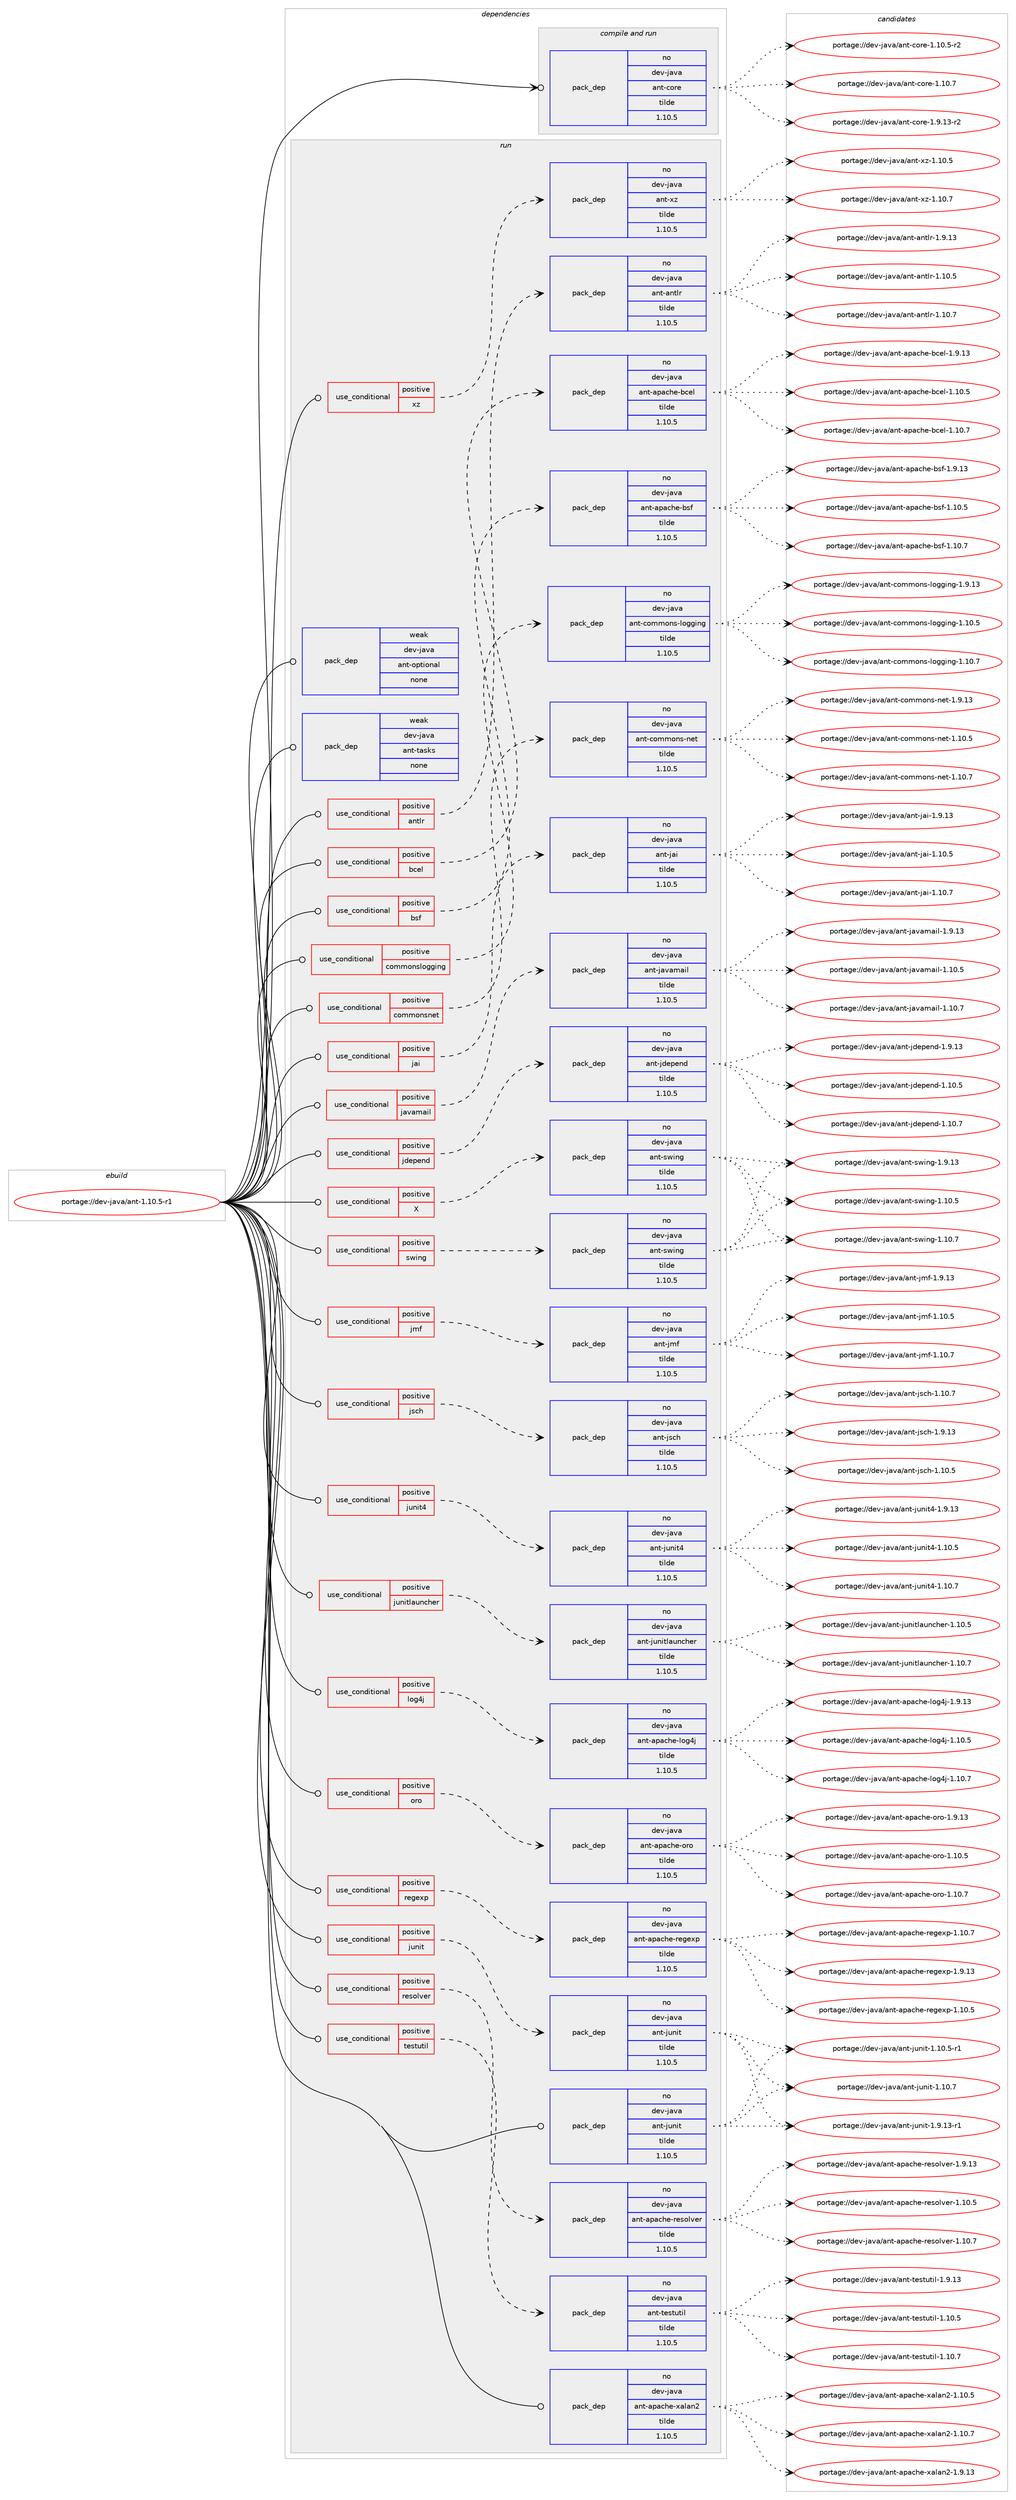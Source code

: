 digraph prolog {

# *************
# Graph options
# *************

newrank=true;
concentrate=true;
compound=true;
graph [rankdir=LR,fontname=Helvetica,fontsize=10,ranksep=1.5];#, ranksep=2.5, nodesep=0.2];
edge  [arrowhead=vee];
node  [fontname=Helvetica,fontsize=10];

# **********
# The ebuild
# **********

subgraph cluster_leftcol {
color=gray;
label=<<i>ebuild</i>>;
id [label="portage://dev-java/ant-1.10.5-r1", color=red, width=4, href="../dev-java/ant-1.10.5-r1.svg"];
}

# ****************
# The dependencies
# ****************

subgraph cluster_midcol {
color=gray;
label=<<i>dependencies</i>>;
subgraph cluster_compile {
fillcolor="#eeeeee";
style=filled;
label=<<i>compile</i>>;
}
subgraph cluster_compileandrun {
fillcolor="#eeeeee";
style=filled;
label=<<i>compile and run</i>>;
subgraph pack65154 {
dependency85794 [label=<<TABLE BORDER="0" CELLBORDER="1" CELLSPACING="0" CELLPADDING="4" WIDTH="220"><TR><TD ROWSPAN="6" CELLPADDING="30">pack_dep</TD></TR><TR><TD WIDTH="110">no</TD></TR><TR><TD>dev-java</TD></TR><TR><TD>ant-core</TD></TR><TR><TD>tilde</TD></TR><TR><TD>1.10.5</TD></TR></TABLE>>, shape=none, color=blue];
}
id:e -> dependency85794:w [weight=20,style="solid",arrowhead="odotvee"];
}
subgraph cluster_run {
fillcolor="#eeeeee";
style=filled;
label=<<i>run</i>>;
subgraph cond17927 {
dependency85795 [label=<<TABLE BORDER="0" CELLBORDER="1" CELLSPACING="0" CELLPADDING="4"><TR><TD ROWSPAN="3" CELLPADDING="10">use_conditional</TD></TR><TR><TD>positive</TD></TR><TR><TD>X</TD></TR></TABLE>>, shape=none, color=red];
subgraph pack65155 {
dependency85796 [label=<<TABLE BORDER="0" CELLBORDER="1" CELLSPACING="0" CELLPADDING="4" WIDTH="220"><TR><TD ROWSPAN="6" CELLPADDING="30">pack_dep</TD></TR><TR><TD WIDTH="110">no</TD></TR><TR><TD>dev-java</TD></TR><TR><TD>ant-swing</TD></TR><TR><TD>tilde</TD></TR><TR><TD>1.10.5</TD></TR></TABLE>>, shape=none, color=blue];
}
dependency85795:e -> dependency85796:w [weight=20,style="dashed",arrowhead="vee"];
}
id:e -> dependency85795:w [weight=20,style="solid",arrowhead="odot"];
subgraph cond17928 {
dependency85797 [label=<<TABLE BORDER="0" CELLBORDER="1" CELLSPACING="0" CELLPADDING="4"><TR><TD ROWSPAN="3" CELLPADDING="10">use_conditional</TD></TR><TR><TD>positive</TD></TR><TR><TD>antlr</TD></TR></TABLE>>, shape=none, color=red];
subgraph pack65156 {
dependency85798 [label=<<TABLE BORDER="0" CELLBORDER="1" CELLSPACING="0" CELLPADDING="4" WIDTH="220"><TR><TD ROWSPAN="6" CELLPADDING="30">pack_dep</TD></TR><TR><TD WIDTH="110">no</TD></TR><TR><TD>dev-java</TD></TR><TR><TD>ant-antlr</TD></TR><TR><TD>tilde</TD></TR><TR><TD>1.10.5</TD></TR></TABLE>>, shape=none, color=blue];
}
dependency85797:e -> dependency85798:w [weight=20,style="dashed",arrowhead="vee"];
}
id:e -> dependency85797:w [weight=20,style="solid",arrowhead="odot"];
subgraph cond17929 {
dependency85799 [label=<<TABLE BORDER="0" CELLBORDER="1" CELLSPACING="0" CELLPADDING="4"><TR><TD ROWSPAN="3" CELLPADDING="10">use_conditional</TD></TR><TR><TD>positive</TD></TR><TR><TD>bcel</TD></TR></TABLE>>, shape=none, color=red];
subgraph pack65157 {
dependency85800 [label=<<TABLE BORDER="0" CELLBORDER="1" CELLSPACING="0" CELLPADDING="4" WIDTH="220"><TR><TD ROWSPAN="6" CELLPADDING="30">pack_dep</TD></TR><TR><TD WIDTH="110">no</TD></TR><TR><TD>dev-java</TD></TR><TR><TD>ant-apache-bcel</TD></TR><TR><TD>tilde</TD></TR><TR><TD>1.10.5</TD></TR></TABLE>>, shape=none, color=blue];
}
dependency85799:e -> dependency85800:w [weight=20,style="dashed",arrowhead="vee"];
}
id:e -> dependency85799:w [weight=20,style="solid",arrowhead="odot"];
subgraph cond17930 {
dependency85801 [label=<<TABLE BORDER="0" CELLBORDER="1" CELLSPACING="0" CELLPADDING="4"><TR><TD ROWSPAN="3" CELLPADDING="10">use_conditional</TD></TR><TR><TD>positive</TD></TR><TR><TD>bsf</TD></TR></TABLE>>, shape=none, color=red];
subgraph pack65158 {
dependency85802 [label=<<TABLE BORDER="0" CELLBORDER="1" CELLSPACING="0" CELLPADDING="4" WIDTH="220"><TR><TD ROWSPAN="6" CELLPADDING="30">pack_dep</TD></TR><TR><TD WIDTH="110">no</TD></TR><TR><TD>dev-java</TD></TR><TR><TD>ant-apache-bsf</TD></TR><TR><TD>tilde</TD></TR><TR><TD>1.10.5</TD></TR></TABLE>>, shape=none, color=blue];
}
dependency85801:e -> dependency85802:w [weight=20,style="dashed",arrowhead="vee"];
}
id:e -> dependency85801:w [weight=20,style="solid",arrowhead="odot"];
subgraph cond17931 {
dependency85803 [label=<<TABLE BORDER="0" CELLBORDER="1" CELLSPACING="0" CELLPADDING="4"><TR><TD ROWSPAN="3" CELLPADDING="10">use_conditional</TD></TR><TR><TD>positive</TD></TR><TR><TD>commonslogging</TD></TR></TABLE>>, shape=none, color=red];
subgraph pack65159 {
dependency85804 [label=<<TABLE BORDER="0" CELLBORDER="1" CELLSPACING="0" CELLPADDING="4" WIDTH="220"><TR><TD ROWSPAN="6" CELLPADDING="30">pack_dep</TD></TR><TR><TD WIDTH="110">no</TD></TR><TR><TD>dev-java</TD></TR><TR><TD>ant-commons-logging</TD></TR><TR><TD>tilde</TD></TR><TR><TD>1.10.5</TD></TR></TABLE>>, shape=none, color=blue];
}
dependency85803:e -> dependency85804:w [weight=20,style="dashed",arrowhead="vee"];
}
id:e -> dependency85803:w [weight=20,style="solid",arrowhead="odot"];
subgraph cond17932 {
dependency85805 [label=<<TABLE BORDER="0" CELLBORDER="1" CELLSPACING="0" CELLPADDING="4"><TR><TD ROWSPAN="3" CELLPADDING="10">use_conditional</TD></TR><TR><TD>positive</TD></TR><TR><TD>commonsnet</TD></TR></TABLE>>, shape=none, color=red];
subgraph pack65160 {
dependency85806 [label=<<TABLE BORDER="0" CELLBORDER="1" CELLSPACING="0" CELLPADDING="4" WIDTH="220"><TR><TD ROWSPAN="6" CELLPADDING="30">pack_dep</TD></TR><TR><TD WIDTH="110">no</TD></TR><TR><TD>dev-java</TD></TR><TR><TD>ant-commons-net</TD></TR><TR><TD>tilde</TD></TR><TR><TD>1.10.5</TD></TR></TABLE>>, shape=none, color=blue];
}
dependency85805:e -> dependency85806:w [weight=20,style="dashed",arrowhead="vee"];
}
id:e -> dependency85805:w [weight=20,style="solid",arrowhead="odot"];
subgraph cond17933 {
dependency85807 [label=<<TABLE BORDER="0" CELLBORDER="1" CELLSPACING="0" CELLPADDING="4"><TR><TD ROWSPAN="3" CELLPADDING="10">use_conditional</TD></TR><TR><TD>positive</TD></TR><TR><TD>jai</TD></TR></TABLE>>, shape=none, color=red];
subgraph pack65161 {
dependency85808 [label=<<TABLE BORDER="0" CELLBORDER="1" CELLSPACING="0" CELLPADDING="4" WIDTH="220"><TR><TD ROWSPAN="6" CELLPADDING="30">pack_dep</TD></TR><TR><TD WIDTH="110">no</TD></TR><TR><TD>dev-java</TD></TR><TR><TD>ant-jai</TD></TR><TR><TD>tilde</TD></TR><TR><TD>1.10.5</TD></TR></TABLE>>, shape=none, color=blue];
}
dependency85807:e -> dependency85808:w [weight=20,style="dashed",arrowhead="vee"];
}
id:e -> dependency85807:w [weight=20,style="solid",arrowhead="odot"];
subgraph cond17934 {
dependency85809 [label=<<TABLE BORDER="0" CELLBORDER="1" CELLSPACING="0" CELLPADDING="4"><TR><TD ROWSPAN="3" CELLPADDING="10">use_conditional</TD></TR><TR><TD>positive</TD></TR><TR><TD>javamail</TD></TR></TABLE>>, shape=none, color=red];
subgraph pack65162 {
dependency85810 [label=<<TABLE BORDER="0" CELLBORDER="1" CELLSPACING="0" CELLPADDING="4" WIDTH="220"><TR><TD ROWSPAN="6" CELLPADDING="30">pack_dep</TD></TR><TR><TD WIDTH="110">no</TD></TR><TR><TD>dev-java</TD></TR><TR><TD>ant-javamail</TD></TR><TR><TD>tilde</TD></TR><TR><TD>1.10.5</TD></TR></TABLE>>, shape=none, color=blue];
}
dependency85809:e -> dependency85810:w [weight=20,style="dashed",arrowhead="vee"];
}
id:e -> dependency85809:w [weight=20,style="solid",arrowhead="odot"];
subgraph cond17935 {
dependency85811 [label=<<TABLE BORDER="0" CELLBORDER="1" CELLSPACING="0" CELLPADDING="4"><TR><TD ROWSPAN="3" CELLPADDING="10">use_conditional</TD></TR><TR><TD>positive</TD></TR><TR><TD>jdepend</TD></TR></TABLE>>, shape=none, color=red];
subgraph pack65163 {
dependency85812 [label=<<TABLE BORDER="0" CELLBORDER="1" CELLSPACING="0" CELLPADDING="4" WIDTH="220"><TR><TD ROWSPAN="6" CELLPADDING="30">pack_dep</TD></TR><TR><TD WIDTH="110">no</TD></TR><TR><TD>dev-java</TD></TR><TR><TD>ant-jdepend</TD></TR><TR><TD>tilde</TD></TR><TR><TD>1.10.5</TD></TR></TABLE>>, shape=none, color=blue];
}
dependency85811:e -> dependency85812:w [weight=20,style="dashed",arrowhead="vee"];
}
id:e -> dependency85811:w [weight=20,style="solid",arrowhead="odot"];
subgraph cond17936 {
dependency85813 [label=<<TABLE BORDER="0" CELLBORDER="1" CELLSPACING="0" CELLPADDING="4"><TR><TD ROWSPAN="3" CELLPADDING="10">use_conditional</TD></TR><TR><TD>positive</TD></TR><TR><TD>jmf</TD></TR></TABLE>>, shape=none, color=red];
subgraph pack65164 {
dependency85814 [label=<<TABLE BORDER="0" CELLBORDER="1" CELLSPACING="0" CELLPADDING="4" WIDTH="220"><TR><TD ROWSPAN="6" CELLPADDING="30">pack_dep</TD></TR><TR><TD WIDTH="110">no</TD></TR><TR><TD>dev-java</TD></TR><TR><TD>ant-jmf</TD></TR><TR><TD>tilde</TD></TR><TR><TD>1.10.5</TD></TR></TABLE>>, shape=none, color=blue];
}
dependency85813:e -> dependency85814:w [weight=20,style="dashed",arrowhead="vee"];
}
id:e -> dependency85813:w [weight=20,style="solid",arrowhead="odot"];
subgraph cond17937 {
dependency85815 [label=<<TABLE BORDER="0" CELLBORDER="1" CELLSPACING="0" CELLPADDING="4"><TR><TD ROWSPAN="3" CELLPADDING="10">use_conditional</TD></TR><TR><TD>positive</TD></TR><TR><TD>jsch</TD></TR></TABLE>>, shape=none, color=red];
subgraph pack65165 {
dependency85816 [label=<<TABLE BORDER="0" CELLBORDER="1" CELLSPACING="0" CELLPADDING="4" WIDTH="220"><TR><TD ROWSPAN="6" CELLPADDING="30">pack_dep</TD></TR><TR><TD WIDTH="110">no</TD></TR><TR><TD>dev-java</TD></TR><TR><TD>ant-jsch</TD></TR><TR><TD>tilde</TD></TR><TR><TD>1.10.5</TD></TR></TABLE>>, shape=none, color=blue];
}
dependency85815:e -> dependency85816:w [weight=20,style="dashed",arrowhead="vee"];
}
id:e -> dependency85815:w [weight=20,style="solid",arrowhead="odot"];
subgraph cond17938 {
dependency85817 [label=<<TABLE BORDER="0" CELLBORDER="1" CELLSPACING="0" CELLPADDING="4"><TR><TD ROWSPAN="3" CELLPADDING="10">use_conditional</TD></TR><TR><TD>positive</TD></TR><TR><TD>junit</TD></TR></TABLE>>, shape=none, color=red];
subgraph pack65166 {
dependency85818 [label=<<TABLE BORDER="0" CELLBORDER="1" CELLSPACING="0" CELLPADDING="4" WIDTH="220"><TR><TD ROWSPAN="6" CELLPADDING="30">pack_dep</TD></TR><TR><TD WIDTH="110">no</TD></TR><TR><TD>dev-java</TD></TR><TR><TD>ant-junit</TD></TR><TR><TD>tilde</TD></TR><TR><TD>1.10.5</TD></TR></TABLE>>, shape=none, color=blue];
}
dependency85817:e -> dependency85818:w [weight=20,style="dashed",arrowhead="vee"];
}
id:e -> dependency85817:w [weight=20,style="solid",arrowhead="odot"];
subgraph cond17939 {
dependency85819 [label=<<TABLE BORDER="0" CELLBORDER="1" CELLSPACING="0" CELLPADDING="4"><TR><TD ROWSPAN="3" CELLPADDING="10">use_conditional</TD></TR><TR><TD>positive</TD></TR><TR><TD>junit4</TD></TR></TABLE>>, shape=none, color=red];
subgraph pack65167 {
dependency85820 [label=<<TABLE BORDER="0" CELLBORDER="1" CELLSPACING="0" CELLPADDING="4" WIDTH="220"><TR><TD ROWSPAN="6" CELLPADDING="30">pack_dep</TD></TR><TR><TD WIDTH="110">no</TD></TR><TR><TD>dev-java</TD></TR><TR><TD>ant-junit4</TD></TR><TR><TD>tilde</TD></TR><TR><TD>1.10.5</TD></TR></TABLE>>, shape=none, color=blue];
}
dependency85819:e -> dependency85820:w [weight=20,style="dashed",arrowhead="vee"];
}
id:e -> dependency85819:w [weight=20,style="solid",arrowhead="odot"];
subgraph cond17940 {
dependency85821 [label=<<TABLE BORDER="0" CELLBORDER="1" CELLSPACING="0" CELLPADDING="4"><TR><TD ROWSPAN="3" CELLPADDING="10">use_conditional</TD></TR><TR><TD>positive</TD></TR><TR><TD>junitlauncher</TD></TR></TABLE>>, shape=none, color=red];
subgraph pack65168 {
dependency85822 [label=<<TABLE BORDER="0" CELLBORDER="1" CELLSPACING="0" CELLPADDING="4" WIDTH="220"><TR><TD ROWSPAN="6" CELLPADDING="30">pack_dep</TD></TR><TR><TD WIDTH="110">no</TD></TR><TR><TD>dev-java</TD></TR><TR><TD>ant-junitlauncher</TD></TR><TR><TD>tilde</TD></TR><TR><TD>1.10.5</TD></TR></TABLE>>, shape=none, color=blue];
}
dependency85821:e -> dependency85822:w [weight=20,style="dashed",arrowhead="vee"];
}
id:e -> dependency85821:w [weight=20,style="solid",arrowhead="odot"];
subgraph cond17941 {
dependency85823 [label=<<TABLE BORDER="0" CELLBORDER="1" CELLSPACING="0" CELLPADDING="4"><TR><TD ROWSPAN="3" CELLPADDING="10">use_conditional</TD></TR><TR><TD>positive</TD></TR><TR><TD>log4j</TD></TR></TABLE>>, shape=none, color=red];
subgraph pack65169 {
dependency85824 [label=<<TABLE BORDER="0" CELLBORDER="1" CELLSPACING="0" CELLPADDING="4" WIDTH="220"><TR><TD ROWSPAN="6" CELLPADDING="30">pack_dep</TD></TR><TR><TD WIDTH="110">no</TD></TR><TR><TD>dev-java</TD></TR><TR><TD>ant-apache-log4j</TD></TR><TR><TD>tilde</TD></TR><TR><TD>1.10.5</TD></TR></TABLE>>, shape=none, color=blue];
}
dependency85823:e -> dependency85824:w [weight=20,style="dashed",arrowhead="vee"];
}
id:e -> dependency85823:w [weight=20,style="solid",arrowhead="odot"];
subgraph cond17942 {
dependency85825 [label=<<TABLE BORDER="0" CELLBORDER="1" CELLSPACING="0" CELLPADDING="4"><TR><TD ROWSPAN="3" CELLPADDING="10">use_conditional</TD></TR><TR><TD>positive</TD></TR><TR><TD>oro</TD></TR></TABLE>>, shape=none, color=red];
subgraph pack65170 {
dependency85826 [label=<<TABLE BORDER="0" CELLBORDER="1" CELLSPACING="0" CELLPADDING="4" WIDTH="220"><TR><TD ROWSPAN="6" CELLPADDING="30">pack_dep</TD></TR><TR><TD WIDTH="110">no</TD></TR><TR><TD>dev-java</TD></TR><TR><TD>ant-apache-oro</TD></TR><TR><TD>tilde</TD></TR><TR><TD>1.10.5</TD></TR></TABLE>>, shape=none, color=blue];
}
dependency85825:e -> dependency85826:w [weight=20,style="dashed",arrowhead="vee"];
}
id:e -> dependency85825:w [weight=20,style="solid",arrowhead="odot"];
subgraph cond17943 {
dependency85827 [label=<<TABLE BORDER="0" CELLBORDER="1" CELLSPACING="0" CELLPADDING="4"><TR><TD ROWSPAN="3" CELLPADDING="10">use_conditional</TD></TR><TR><TD>positive</TD></TR><TR><TD>regexp</TD></TR></TABLE>>, shape=none, color=red];
subgraph pack65171 {
dependency85828 [label=<<TABLE BORDER="0" CELLBORDER="1" CELLSPACING="0" CELLPADDING="4" WIDTH="220"><TR><TD ROWSPAN="6" CELLPADDING="30">pack_dep</TD></TR><TR><TD WIDTH="110">no</TD></TR><TR><TD>dev-java</TD></TR><TR><TD>ant-apache-regexp</TD></TR><TR><TD>tilde</TD></TR><TR><TD>1.10.5</TD></TR></TABLE>>, shape=none, color=blue];
}
dependency85827:e -> dependency85828:w [weight=20,style="dashed",arrowhead="vee"];
}
id:e -> dependency85827:w [weight=20,style="solid",arrowhead="odot"];
subgraph cond17944 {
dependency85829 [label=<<TABLE BORDER="0" CELLBORDER="1" CELLSPACING="0" CELLPADDING="4"><TR><TD ROWSPAN="3" CELLPADDING="10">use_conditional</TD></TR><TR><TD>positive</TD></TR><TR><TD>resolver</TD></TR></TABLE>>, shape=none, color=red];
subgraph pack65172 {
dependency85830 [label=<<TABLE BORDER="0" CELLBORDER="1" CELLSPACING="0" CELLPADDING="4" WIDTH="220"><TR><TD ROWSPAN="6" CELLPADDING="30">pack_dep</TD></TR><TR><TD WIDTH="110">no</TD></TR><TR><TD>dev-java</TD></TR><TR><TD>ant-apache-resolver</TD></TR><TR><TD>tilde</TD></TR><TR><TD>1.10.5</TD></TR></TABLE>>, shape=none, color=blue];
}
dependency85829:e -> dependency85830:w [weight=20,style="dashed",arrowhead="vee"];
}
id:e -> dependency85829:w [weight=20,style="solid",arrowhead="odot"];
subgraph cond17945 {
dependency85831 [label=<<TABLE BORDER="0" CELLBORDER="1" CELLSPACING="0" CELLPADDING="4"><TR><TD ROWSPAN="3" CELLPADDING="10">use_conditional</TD></TR><TR><TD>positive</TD></TR><TR><TD>swing</TD></TR></TABLE>>, shape=none, color=red];
subgraph pack65173 {
dependency85832 [label=<<TABLE BORDER="0" CELLBORDER="1" CELLSPACING="0" CELLPADDING="4" WIDTH="220"><TR><TD ROWSPAN="6" CELLPADDING="30">pack_dep</TD></TR><TR><TD WIDTH="110">no</TD></TR><TR><TD>dev-java</TD></TR><TR><TD>ant-swing</TD></TR><TR><TD>tilde</TD></TR><TR><TD>1.10.5</TD></TR></TABLE>>, shape=none, color=blue];
}
dependency85831:e -> dependency85832:w [weight=20,style="dashed",arrowhead="vee"];
}
id:e -> dependency85831:w [weight=20,style="solid",arrowhead="odot"];
subgraph cond17946 {
dependency85833 [label=<<TABLE BORDER="0" CELLBORDER="1" CELLSPACING="0" CELLPADDING="4"><TR><TD ROWSPAN="3" CELLPADDING="10">use_conditional</TD></TR><TR><TD>positive</TD></TR><TR><TD>testutil</TD></TR></TABLE>>, shape=none, color=red];
subgraph pack65174 {
dependency85834 [label=<<TABLE BORDER="0" CELLBORDER="1" CELLSPACING="0" CELLPADDING="4" WIDTH="220"><TR><TD ROWSPAN="6" CELLPADDING="30">pack_dep</TD></TR><TR><TD WIDTH="110">no</TD></TR><TR><TD>dev-java</TD></TR><TR><TD>ant-testutil</TD></TR><TR><TD>tilde</TD></TR><TR><TD>1.10.5</TD></TR></TABLE>>, shape=none, color=blue];
}
dependency85833:e -> dependency85834:w [weight=20,style="dashed",arrowhead="vee"];
}
id:e -> dependency85833:w [weight=20,style="solid",arrowhead="odot"];
subgraph cond17947 {
dependency85835 [label=<<TABLE BORDER="0" CELLBORDER="1" CELLSPACING="0" CELLPADDING="4"><TR><TD ROWSPAN="3" CELLPADDING="10">use_conditional</TD></TR><TR><TD>positive</TD></TR><TR><TD>xz</TD></TR></TABLE>>, shape=none, color=red];
subgraph pack65175 {
dependency85836 [label=<<TABLE BORDER="0" CELLBORDER="1" CELLSPACING="0" CELLPADDING="4" WIDTH="220"><TR><TD ROWSPAN="6" CELLPADDING="30">pack_dep</TD></TR><TR><TD WIDTH="110">no</TD></TR><TR><TD>dev-java</TD></TR><TR><TD>ant-xz</TD></TR><TR><TD>tilde</TD></TR><TR><TD>1.10.5</TD></TR></TABLE>>, shape=none, color=blue];
}
dependency85835:e -> dependency85836:w [weight=20,style="dashed",arrowhead="vee"];
}
id:e -> dependency85835:w [weight=20,style="solid",arrowhead="odot"];
subgraph pack65176 {
dependency85837 [label=<<TABLE BORDER="0" CELLBORDER="1" CELLSPACING="0" CELLPADDING="4" WIDTH="220"><TR><TD ROWSPAN="6" CELLPADDING="30">pack_dep</TD></TR><TR><TD WIDTH="110">no</TD></TR><TR><TD>dev-java</TD></TR><TR><TD>ant-apache-xalan2</TD></TR><TR><TD>tilde</TD></TR><TR><TD>1.10.5</TD></TR></TABLE>>, shape=none, color=blue];
}
id:e -> dependency85837:w [weight=20,style="solid",arrowhead="odot"];
subgraph pack65177 {
dependency85838 [label=<<TABLE BORDER="0" CELLBORDER="1" CELLSPACING="0" CELLPADDING="4" WIDTH="220"><TR><TD ROWSPAN="6" CELLPADDING="30">pack_dep</TD></TR><TR><TD WIDTH="110">no</TD></TR><TR><TD>dev-java</TD></TR><TR><TD>ant-junit</TD></TR><TR><TD>tilde</TD></TR><TR><TD>1.10.5</TD></TR></TABLE>>, shape=none, color=blue];
}
id:e -> dependency85838:w [weight=20,style="solid",arrowhead="odot"];
subgraph pack65178 {
dependency85839 [label=<<TABLE BORDER="0" CELLBORDER="1" CELLSPACING="0" CELLPADDING="4" WIDTH="220"><TR><TD ROWSPAN="6" CELLPADDING="30">pack_dep</TD></TR><TR><TD WIDTH="110">weak</TD></TR><TR><TD>dev-java</TD></TR><TR><TD>ant-optional</TD></TR><TR><TD>none</TD></TR><TR><TD></TD></TR></TABLE>>, shape=none, color=blue];
}
id:e -> dependency85839:w [weight=20,style="solid",arrowhead="odot"];
subgraph pack65179 {
dependency85840 [label=<<TABLE BORDER="0" CELLBORDER="1" CELLSPACING="0" CELLPADDING="4" WIDTH="220"><TR><TD ROWSPAN="6" CELLPADDING="30">pack_dep</TD></TR><TR><TD WIDTH="110">weak</TD></TR><TR><TD>dev-java</TD></TR><TR><TD>ant-tasks</TD></TR><TR><TD>none</TD></TR><TR><TD></TD></TR></TABLE>>, shape=none, color=blue];
}
id:e -> dependency85840:w [weight=20,style="solid",arrowhead="odot"];
}
}

# **************
# The candidates
# **************

subgraph cluster_choices {
rank=same;
color=gray;
label=<<i>candidates</i>>;

subgraph choice65154 {
color=black;
nodesep=1;
choiceportage10010111845106971189747971101164599111114101454946494846534511450 [label="portage://dev-java/ant-core-1.10.5-r2", color=red, width=4,href="../dev-java/ant-core-1.10.5-r2.svg"];
choiceportage1001011184510697118974797110116459911111410145494649484655 [label="portage://dev-java/ant-core-1.10.7", color=red, width=4,href="../dev-java/ant-core-1.10.7.svg"];
choiceportage10010111845106971189747971101164599111114101454946574649514511450 [label="portage://dev-java/ant-core-1.9.13-r2", color=red, width=4,href="../dev-java/ant-core-1.9.13-r2.svg"];
dependency85794:e -> choiceportage10010111845106971189747971101164599111114101454946494846534511450:w [style=dotted,weight="100"];
dependency85794:e -> choiceportage1001011184510697118974797110116459911111410145494649484655:w [style=dotted,weight="100"];
dependency85794:e -> choiceportage10010111845106971189747971101164599111114101454946574649514511450:w [style=dotted,weight="100"];
}
subgraph choice65155 {
color=black;
nodesep=1;
choiceportage10010111845106971189747971101164511511910511010345494649484653 [label="portage://dev-java/ant-swing-1.10.5", color=red, width=4,href="../dev-java/ant-swing-1.10.5.svg"];
choiceportage10010111845106971189747971101164511511910511010345494649484655 [label="portage://dev-java/ant-swing-1.10.7", color=red, width=4,href="../dev-java/ant-swing-1.10.7.svg"];
choiceportage10010111845106971189747971101164511511910511010345494657464951 [label="portage://dev-java/ant-swing-1.9.13", color=red, width=4,href="../dev-java/ant-swing-1.9.13.svg"];
dependency85796:e -> choiceportage10010111845106971189747971101164511511910511010345494649484653:w [style=dotted,weight="100"];
dependency85796:e -> choiceportage10010111845106971189747971101164511511910511010345494649484655:w [style=dotted,weight="100"];
dependency85796:e -> choiceportage10010111845106971189747971101164511511910511010345494657464951:w [style=dotted,weight="100"];
}
subgraph choice65156 {
color=black;
nodesep=1;
choiceportage1001011184510697118974797110116459711011610811445494649484653 [label="portage://dev-java/ant-antlr-1.10.5", color=red, width=4,href="../dev-java/ant-antlr-1.10.5.svg"];
choiceportage1001011184510697118974797110116459711011610811445494649484655 [label="portage://dev-java/ant-antlr-1.10.7", color=red, width=4,href="../dev-java/ant-antlr-1.10.7.svg"];
choiceportage1001011184510697118974797110116459711011610811445494657464951 [label="portage://dev-java/ant-antlr-1.9.13", color=red, width=4,href="../dev-java/ant-antlr-1.9.13.svg"];
dependency85798:e -> choiceportage1001011184510697118974797110116459711011610811445494649484653:w [style=dotted,weight="100"];
dependency85798:e -> choiceportage1001011184510697118974797110116459711011610811445494649484655:w [style=dotted,weight="100"];
dependency85798:e -> choiceportage1001011184510697118974797110116459711011610811445494657464951:w [style=dotted,weight="100"];
}
subgraph choice65157 {
color=black;
nodesep=1;
choiceportage10010111845106971189747971101164597112979910410145989910110845494649484653 [label="portage://dev-java/ant-apache-bcel-1.10.5", color=red, width=4,href="../dev-java/ant-apache-bcel-1.10.5.svg"];
choiceportage10010111845106971189747971101164597112979910410145989910110845494649484655 [label="portage://dev-java/ant-apache-bcel-1.10.7", color=red, width=4,href="../dev-java/ant-apache-bcel-1.10.7.svg"];
choiceportage10010111845106971189747971101164597112979910410145989910110845494657464951 [label="portage://dev-java/ant-apache-bcel-1.9.13", color=red, width=4,href="../dev-java/ant-apache-bcel-1.9.13.svg"];
dependency85800:e -> choiceportage10010111845106971189747971101164597112979910410145989910110845494649484653:w [style=dotted,weight="100"];
dependency85800:e -> choiceportage10010111845106971189747971101164597112979910410145989910110845494649484655:w [style=dotted,weight="100"];
dependency85800:e -> choiceportage10010111845106971189747971101164597112979910410145989910110845494657464951:w [style=dotted,weight="100"];
}
subgraph choice65158 {
color=black;
nodesep=1;
choiceportage100101118451069711897479711011645971129799104101459811510245494649484653 [label="portage://dev-java/ant-apache-bsf-1.10.5", color=red, width=4,href="../dev-java/ant-apache-bsf-1.10.5.svg"];
choiceportage100101118451069711897479711011645971129799104101459811510245494649484655 [label="portage://dev-java/ant-apache-bsf-1.10.7", color=red, width=4,href="../dev-java/ant-apache-bsf-1.10.7.svg"];
choiceportage100101118451069711897479711011645971129799104101459811510245494657464951 [label="portage://dev-java/ant-apache-bsf-1.9.13", color=red, width=4,href="../dev-java/ant-apache-bsf-1.9.13.svg"];
dependency85802:e -> choiceportage100101118451069711897479711011645971129799104101459811510245494649484653:w [style=dotted,weight="100"];
dependency85802:e -> choiceportage100101118451069711897479711011645971129799104101459811510245494649484655:w [style=dotted,weight="100"];
dependency85802:e -> choiceportage100101118451069711897479711011645971129799104101459811510245494657464951:w [style=dotted,weight="100"];
}
subgraph choice65159 {
color=black;
nodesep=1;
choiceportage100101118451069711897479711011645991111091091111101154510811110310310511010345494649484653 [label="portage://dev-java/ant-commons-logging-1.10.5", color=red, width=4,href="../dev-java/ant-commons-logging-1.10.5.svg"];
choiceportage100101118451069711897479711011645991111091091111101154510811110310310511010345494649484655 [label="portage://dev-java/ant-commons-logging-1.10.7", color=red, width=4,href="../dev-java/ant-commons-logging-1.10.7.svg"];
choiceportage100101118451069711897479711011645991111091091111101154510811110310310511010345494657464951 [label="portage://dev-java/ant-commons-logging-1.9.13", color=red, width=4,href="../dev-java/ant-commons-logging-1.9.13.svg"];
dependency85804:e -> choiceportage100101118451069711897479711011645991111091091111101154510811110310310511010345494649484653:w [style=dotted,weight="100"];
dependency85804:e -> choiceportage100101118451069711897479711011645991111091091111101154510811110310310511010345494649484655:w [style=dotted,weight="100"];
dependency85804:e -> choiceportage100101118451069711897479711011645991111091091111101154510811110310310511010345494657464951:w [style=dotted,weight="100"];
}
subgraph choice65160 {
color=black;
nodesep=1;
choiceportage100101118451069711897479711011645991111091091111101154511010111645494649484653 [label="portage://dev-java/ant-commons-net-1.10.5", color=red, width=4,href="../dev-java/ant-commons-net-1.10.5.svg"];
choiceportage100101118451069711897479711011645991111091091111101154511010111645494649484655 [label="portage://dev-java/ant-commons-net-1.10.7", color=red, width=4,href="../dev-java/ant-commons-net-1.10.7.svg"];
choiceportage100101118451069711897479711011645991111091091111101154511010111645494657464951 [label="portage://dev-java/ant-commons-net-1.9.13", color=red, width=4,href="../dev-java/ant-commons-net-1.9.13.svg"];
dependency85806:e -> choiceportage100101118451069711897479711011645991111091091111101154511010111645494649484653:w [style=dotted,weight="100"];
dependency85806:e -> choiceportage100101118451069711897479711011645991111091091111101154511010111645494649484655:w [style=dotted,weight="100"];
dependency85806:e -> choiceportage100101118451069711897479711011645991111091091111101154511010111645494657464951:w [style=dotted,weight="100"];
}
subgraph choice65161 {
color=black;
nodesep=1;
choiceportage1001011184510697118974797110116451069710545494649484653 [label="portage://dev-java/ant-jai-1.10.5", color=red, width=4,href="../dev-java/ant-jai-1.10.5.svg"];
choiceportage1001011184510697118974797110116451069710545494649484655 [label="portage://dev-java/ant-jai-1.10.7", color=red, width=4,href="../dev-java/ant-jai-1.10.7.svg"];
choiceportage1001011184510697118974797110116451069710545494657464951 [label="portage://dev-java/ant-jai-1.9.13", color=red, width=4,href="../dev-java/ant-jai-1.9.13.svg"];
dependency85808:e -> choiceportage1001011184510697118974797110116451069710545494649484653:w [style=dotted,weight="100"];
dependency85808:e -> choiceportage1001011184510697118974797110116451069710545494649484655:w [style=dotted,weight="100"];
dependency85808:e -> choiceportage1001011184510697118974797110116451069710545494657464951:w [style=dotted,weight="100"];
}
subgraph choice65162 {
color=black;
nodesep=1;
choiceportage10010111845106971189747971101164510697118971099710510845494649484653 [label="portage://dev-java/ant-javamail-1.10.5", color=red, width=4,href="../dev-java/ant-javamail-1.10.5.svg"];
choiceportage10010111845106971189747971101164510697118971099710510845494649484655 [label="portage://dev-java/ant-javamail-1.10.7", color=red, width=4,href="../dev-java/ant-javamail-1.10.7.svg"];
choiceportage10010111845106971189747971101164510697118971099710510845494657464951 [label="portage://dev-java/ant-javamail-1.9.13", color=red, width=4,href="../dev-java/ant-javamail-1.9.13.svg"];
dependency85810:e -> choiceportage10010111845106971189747971101164510697118971099710510845494649484653:w [style=dotted,weight="100"];
dependency85810:e -> choiceportage10010111845106971189747971101164510697118971099710510845494649484655:w [style=dotted,weight="100"];
dependency85810:e -> choiceportage10010111845106971189747971101164510697118971099710510845494657464951:w [style=dotted,weight="100"];
}
subgraph choice65163 {
color=black;
nodesep=1;
choiceportage10010111845106971189747971101164510610010111210111010045494649484653 [label="portage://dev-java/ant-jdepend-1.10.5", color=red, width=4,href="../dev-java/ant-jdepend-1.10.5.svg"];
choiceportage10010111845106971189747971101164510610010111210111010045494649484655 [label="portage://dev-java/ant-jdepend-1.10.7", color=red, width=4,href="../dev-java/ant-jdepend-1.10.7.svg"];
choiceportage10010111845106971189747971101164510610010111210111010045494657464951 [label="portage://dev-java/ant-jdepend-1.9.13", color=red, width=4,href="../dev-java/ant-jdepend-1.9.13.svg"];
dependency85812:e -> choiceportage10010111845106971189747971101164510610010111210111010045494649484653:w [style=dotted,weight="100"];
dependency85812:e -> choiceportage10010111845106971189747971101164510610010111210111010045494649484655:w [style=dotted,weight="100"];
dependency85812:e -> choiceportage10010111845106971189747971101164510610010111210111010045494657464951:w [style=dotted,weight="100"];
}
subgraph choice65164 {
color=black;
nodesep=1;
choiceportage10010111845106971189747971101164510610910245494649484653 [label="portage://dev-java/ant-jmf-1.10.5", color=red, width=4,href="../dev-java/ant-jmf-1.10.5.svg"];
choiceportage10010111845106971189747971101164510610910245494649484655 [label="portage://dev-java/ant-jmf-1.10.7", color=red, width=4,href="../dev-java/ant-jmf-1.10.7.svg"];
choiceportage10010111845106971189747971101164510610910245494657464951 [label="portage://dev-java/ant-jmf-1.9.13", color=red, width=4,href="../dev-java/ant-jmf-1.9.13.svg"];
dependency85814:e -> choiceportage10010111845106971189747971101164510610910245494649484653:w [style=dotted,weight="100"];
dependency85814:e -> choiceportage10010111845106971189747971101164510610910245494649484655:w [style=dotted,weight="100"];
dependency85814:e -> choiceportage10010111845106971189747971101164510610910245494657464951:w [style=dotted,weight="100"];
}
subgraph choice65165 {
color=black;
nodesep=1;
choiceportage1001011184510697118974797110116451061159910445494649484653 [label="portage://dev-java/ant-jsch-1.10.5", color=red, width=4,href="../dev-java/ant-jsch-1.10.5.svg"];
choiceportage1001011184510697118974797110116451061159910445494649484655 [label="portage://dev-java/ant-jsch-1.10.7", color=red, width=4,href="../dev-java/ant-jsch-1.10.7.svg"];
choiceportage1001011184510697118974797110116451061159910445494657464951 [label="portage://dev-java/ant-jsch-1.9.13", color=red, width=4,href="../dev-java/ant-jsch-1.9.13.svg"];
dependency85816:e -> choiceportage1001011184510697118974797110116451061159910445494649484653:w [style=dotted,weight="100"];
dependency85816:e -> choiceportage1001011184510697118974797110116451061159910445494649484655:w [style=dotted,weight="100"];
dependency85816:e -> choiceportage1001011184510697118974797110116451061159910445494657464951:w [style=dotted,weight="100"];
}
subgraph choice65166 {
color=black;
nodesep=1;
choiceportage100101118451069711897479711011645106117110105116454946494846534511449 [label="portage://dev-java/ant-junit-1.10.5-r1", color=red, width=4,href="../dev-java/ant-junit-1.10.5-r1.svg"];
choiceportage10010111845106971189747971101164510611711010511645494649484655 [label="portage://dev-java/ant-junit-1.10.7", color=red, width=4,href="../dev-java/ant-junit-1.10.7.svg"];
choiceportage100101118451069711897479711011645106117110105116454946574649514511449 [label="portage://dev-java/ant-junit-1.9.13-r1", color=red, width=4,href="../dev-java/ant-junit-1.9.13-r1.svg"];
dependency85818:e -> choiceportage100101118451069711897479711011645106117110105116454946494846534511449:w [style=dotted,weight="100"];
dependency85818:e -> choiceportage10010111845106971189747971101164510611711010511645494649484655:w [style=dotted,weight="100"];
dependency85818:e -> choiceportage100101118451069711897479711011645106117110105116454946574649514511449:w [style=dotted,weight="100"];
}
subgraph choice65167 {
color=black;
nodesep=1;
choiceportage1001011184510697118974797110116451061171101051165245494649484653 [label="portage://dev-java/ant-junit4-1.10.5", color=red, width=4,href="../dev-java/ant-junit4-1.10.5.svg"];
choiceportage1001011184510697118974797110116451061171101051165245494649484655 [label="portage://dev-java/ant-junit4-1.10.7", color=red, width=4,href="../dev-java/ant-junit4-1.10.7.svg"];
choiceportage1001011184510697118974797110116451061171101051165245494657464951 [label="portage://dev-java/ant-junit4-1.9.13", color=red, width=4,href="../dev-java/ant-junit4-1.9.13.svg"];
dependency85820:e -> choiceportage1001011184510697118974797110116451061171101051165245494649484653:w [style=dotted,weight="100"];
dependency85820:e -> choiceportage1001011184510697118974797110116451061171101051165245494649484655:w [style=dotted,weight="100"];
dependency85820:e -> choiceportage1001011184510697118974797110116451061171101051165245494657464951:w [style=dotted,weight="100"];
}
subgraph choice65168 {
color=black;
nodesep=1;
choiceportage100101118451069711897479711011645106117110105116108971171109910410111445494649484653 [label="portage://dev-java/ant-junitlauncher-1.10.5", color=red, width=4,href="../dev-java/ant-junitlauncher-1.10.5.svg"];
choiceportage100101118451069711897479711011645106117110105116108971171109910410111445494649484655 [label="portage://dev-java/ant-junitlauncher-1.10.7", color=red, width=4,href="../dev-java/ant-junitlauncher-1.10.7.svg"];
dependency85822:e -> choiceportage100101118451069711897479711011645106117110105116108971171109910410111445494649484653:w [style=dotted,weight="100"];
dependency85822:e -> choiceportage100101118451069711897479711011645106117110105116108971171109910410111445494649484655:w [style=dotted,weight="100"];
}
subgraph choice65169 {
color=black;
nodesep=1;
choiceportage100101118451069711897479711011645971129799104101451081111035210645494649484653 [label="portage://dev-java/ant-apache-log4j-1.10.5", color=red, width=4,href="../dev-java/ant-apache-log4j-1.10.5.svg"];
choiceportage100101118451069711897479711011645971129799104101451081111035210645494649484655 [label="portage://dev-java/ant-apache-log4j-1.10.7", color=red, width=4,href="../dev-java/ant-apache-log4j-1.10.7.svg"];
choiceportage100101118451069711897479711011645971129799104101451081111035210645494657464951 [label="portage://dev-java/ant-apache-log4j-1.9.13", color=red, width=4,href="../dev-java/ant-apache-log4j-1.9.13.svg"];
dependency85824:e -> choiceportage100101118451069711897479711011645971129799104101451081111035210645494649484653:w [style=dotted,weight="100"];
dependency85824:e -> choiceportage100101118451069711897479711011645971129799104101451081111035210645494649484655:w [style=dotted,weight="100"];
dependency85824:e -> choiceportage100101118451069711897479711011645971129799104101451081111035210645494657464951:w [style=dotted,weight="100"];
}
subgraph choice65170 {
color=black;
nodesep=1;
choiceportage1001011184510697118974797110116459711297991041014511111411145494649484653 [label="portage://dev-java/ant-apache-oro-1.10.5", color=red, width=4,href="../dev-java/ant-apache-oro-1.10.5.svg"];
choiceportage1001011184510697118974797110116459711297991041014511111411145494649484655 [label="portage://dev-java/ant-apache-oro-1.10.7", color=red, width=4,href="../dev-java/ant-apache-oro-1.10.7.svg"];
choiceportage1001011184510697118974797110116459711297991041014511111411145494657464951 [label="portage://dev-java/ant-apache-oro-1.9.13", color=red, width=4,href="../dev-java/ant-apache-oro-1.9.13.svg"];
dependency85826:e -> choiceportage1001011184510697118974797110116459711297991041014511111411145494649484653:w [style=dotted,weight="100"];
dependency85826:e -> choiceportage1001011184510697118974797110116459711297991041014511111411145494649484655:w [style=dotted,weight="100"];
dependency85826:e -> choiceportage1001011184510697118974797110116459711297991041014511111411145494657464951:w [style=dotted,weight="100"];
}
subgraph choice65171 {
color=black;
nodesep=1;
choiceportage1001011184510697118974797110116459711297991041014511410110310112011245494649484653 [label="portage://dev-java/ant-apache-regexp-1.10.5", color=red, width=4,href="../dev-java/ant-apache-regexp-1.10.5.svg"];
choiceportage1001011184510697118974797110116459711297991041014511410110310112011245494649484655 [label="portage://dev-java/ant-apache-regexp-1.10.7", color=red, width=4,href="../dev-java/ant-apache-regexp-1.10.7.svg"];
choiceportage1001011184510697118974797110116459711297991041014511410110310112011245494657464951 [label="portage://dev-java/ant-apache-regexp-1.9.13", color=red, width=4,href="../dev-java/ant-apache-regexp-1.9.13.svg"];
dependency85828:e -> choiceportage1001011184510697118974797110116459711297991041014511410110310112011245494649484653:w [style=dotted,weight="100"];
dependency85828:e -> choiceportage1001011184510697118974797110116459711297991041014511410110310112011245494649484655:w [style=dotted,weight="100"];
dependency85828:e -> choiceportage1001011184510697118974797110116459711297991041014511410110310112011245494657464951:w [style=dotted,weight="100"];
}
subgraph choice65172 {
color=black;
nodesep=1;
choiceportage1001011184510697118974797110116459711297991041014511410111511110811810111445494649484653 [label="portage://dev-java/ant-apache-resolver-1.10.5", color=red, width=4,href="../dev-java/ant-apache-resolver-1.10.5.svg"];
choiceportage1001011184510697118974797110116459711297991041014511410111511110811810111445494649484655 [label="portage://dev-java/ant-apache-resolver-1.10.7", color=red, width=4,href="../dev-java/ant-apache-resolver-1.10.7.svg"];
choiceportage1001011184510697118974797110116459711297991041014511410111511110811810111445494657464951 [label="portage://dev-java/ant-apache-resolver-1.9.13", color=red, width=4,href="../dev-java/ant-apache-resolver-1.9.13.svg"];
dependency85830:e -> choiceportage1001011184510697118974797110116459711297991041014511410111511110811810111445494649484653:w [style=dotted,weight="100"];
dependency85830:e -> choiceportage1001011184510697118974797110116459711297991041014511410111511110811810111445494649484655:w [style=dotted,weight="100"];
dependency85830:e -> choiceportage1001011184510697118974797110116459711297991041014511410111511110811810111445494657464951:w [style=dotted,weight="100"];
}
subgraph choice65173 {
color=black;
nodesep=1;
choiceportage10010111845106971189747971101164511511910511010345494649484653 [label="portage://dev-java/ant-swing-1.10.5", color=red, width=4,href="../dev-java/ant-swing-1.10.5.svg"];
choiceportage10010111845106971189747971101164511511910511010345494649484655 [label="portage://dev-java/ant-swing-1.10.7", color=red, width=4,href="../dev-java/ant-swing-1.10.7.svg"];
choiceportage10010111845106971189747971101164511511910511010345494657464951 [label="portage://dev-java/ant-swing-1.9.13", color=red, width=4,href="../dev-java/ant-swing-1.9.13.svg"];
dependency85832:e -> choiceportage10010111845106971189747971101164511511910511010345494649484653:w [style=dotted,weight="100"];
dependency85832:e -> choiceportage10010111845106971189747971101164511511910511010345494649484655:w [style=dotted,weight="100"];
dependency85832:e -> choiceportage10010111845106971189747971101164511511910511010345494657464951:w [style=dotted,weight="100"];
}
subgraph choice65174 {
color=black;
nodesep=1;
choiceportage10010111845106971189747971101164511610111511611711610510845494649484653 [label="portage://dev-java/ant-testutil-1.10.5", color=red, width=4,href="../dev-java/ant-testutil-1.10.5.svg"];
choiceportage10010111845106971189747971101164511610111511611711610510845494649484655 [label="portage://dev-java/ant-testutil-1.10.7", color=red, width=4,href="../dev-java/ant-testutil-1.10.7.svg"];
choiceportage10010111845106971189747971101164511610111511611711610510845494657464951 [label="portage://dev-java/ant-testutil-1.9.13", color=red, width=4,href="../dev-java/ant-testutil-1.9.13.svg"];
dependency85834:e -> choiceportage10010111845106971189747971101164511610111511611711610510845494649484653:w [style=dotted,weight="100"];
dependency85834:e -> choiceportage10010111845106971189747971101164511610111511611711610510845494649484655:w [style=dotted,weight="100"];
dependency85834:e -> choiceportage10010111845106971189747971101164511610111511611711610510845494657464951:w [style=dotted,weight="100"];
}
subgraph choice65175 {
color=black;
nodesep=1;
choiceportage10010111845106971189747971101164512012245494649484653 [label="portage://dev-java/ant-xz-1.10.5", color=red, width=4,href="../dev-java/ant-xz-1.10.5.svg"];
choiceportage10010111845106971189747971101164512012245494649484655 [label="portage://dev-java/ant-xz-1.10.7", color=red, width=4,href="../dev-java/ant-xz-1.10.7.svg"];
dependency85836:e -> choiceportage10010111845106971189747971101164512012245494649484653:w [style=dotted,weight="100"];
dependency85836:e -> choiceportage10010111845106971189747971101164512012245494649484655:w [style=dotted,weight="100"];
}
subgraph choice65176 {
color=black;
nodesep=1;
choiceportage1001011184510697118974797110116459711297991041014512097108971105045494649484653 [label="portage://dev-java/ant-apache-xalan2-1.10.5", color=red, width=4,href="../dev-java/ant-apache-xalan2-1.10.5.svg"];
choiceportage1001011184510697118974797110116459711297991041014512097108971105045494649484655 [label="portage://dev-java/ant-apache-xalan2-1.10.7", color=red, width=4,href="../dev-java/ant-apache-xalan2-1.10.7.svg"];
choiceportage1001011184510697118974797110116459711297991041014512097108971105045494657464951 [label="portage://dev-java/ant-apache-xalan2-1.9.13", color=red, width=4,href="../dev-java/ant-apache-xalan2-1.9.13.svg"];
dependency85837:e -> choiceportage1001011184510697118974797110116459711297991041014512097108971105045494649484653:w [style=dotted,weight="100"];
dependency85837:e -> choiceportage1001011184510697118974797110116459711297991041014512097108971105045494649484655:w [style=dotted,weight="100"];
dependency85837:e -> choiceportage1001011184510697118974797110116459711297991041014512097108971105045494657464951:w [style=dotted,weight="100"];
}
subgraph choice65177 {
color=black;
nodesep=1;
choiceportage100101118451069711897479711011645106117110105116454946494846534511449 [label="portage://dev-java/ant-junit-1.10.5-r1", color=red, width=4,href="../dev-java/ant-junit-1.10.5-r1.svg"];
choiceportage10010111845106971189747971101164510611711010511645494649484655 [label="portage://dev-java/ant-junit-1.10.7", color=red, width=4,href="../dev-java/ant-junit-1.10.7.svg"];
choiceportage100101118451069711897479711011645106117110105116454946574649514511449 [label="portage://dev-java/ant-junit-1.9.13-r1", color=red, width=4,href="../dev-java/ant-junit-1.9.13-r1.svg"];
dependency85838:e -> choiceportage100101118451069711897479711011645106117110105116454946494846534511449:w [style=dotted,weight="100"];
dependency85838:e -> choiceportage10010111845106971189747971101164510611711010511645494649484655:w [style=dotted,weight="100"];
dependency85838:e -> choiceportage100101118451069711897479711011645106117110105116454946574649514511449:w [style=dotted,weight="100"];
}
subgraph choice65178 {
color=black;
nodesep=1;
}
subgraph choice65179 {
color=black;
nodesep=1;
}
}

}
